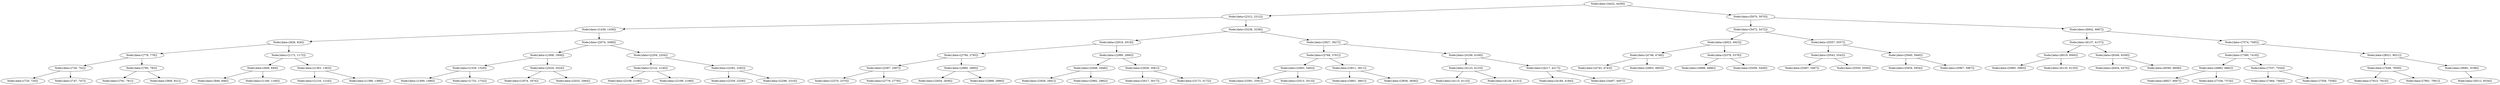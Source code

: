 digraph G{
1320840735 [label="Node{data=[4422, 4439]}"]
1320840735 -> 314921369
314921369 [label="Node{data=[2312, 2312]}"]
314921369 -> 1677099294
1677099294 [label="Node{data=[1439, 1439]}"]
1677099294 -> 1432737560
1432737560 [label="Node{data=[826, 826]}"]
1432737560 -> 1211269437
1211269437 [label="Node{data=[778, 778]}"]
1211269437 -> 1891846203
1891846203 [label="Node{data=[726, 742]}"]
1891846203 -> 661309772
661309772 [label="Node{data=[720, 720]}"]
1891846203 -> 1556875182
1556875182 [label="Node{data=[747, 747]}"]
1211269437 -> 11230819
11230819 [label="Node{data=[785, 785]}"]
11230819 -> 1782795485
1782795485 [label="Node{data=[781, 781]}"]
11230819 -> 454215792
454215792 [label="Node{data=[808, 821]}"]
1432737560 -> 668945867
668945867 [label="Node{data=[1172, 1172]}"]
668945867 -> 2111657749
2111657749 [label="Node{data=[849, 849]}"]
2111657749 -> 227072471
227072471 [label="Node{data=[846, 846]}"]
2111657749 -> 5554526
5554526 [label="Node{data=[1160, 1160]}"]
668945867 -> 1563981194
1563981194 [label="Node{data=[1363, 1363]}"]
1563981194 -> 1254810823
1254810823 [label="Node{data=[1216, 1216]}"]
1563981194 -> 29874728
29874728 [label="Node{data=[1388, 1388]}"]
1677099294 -> 666871167
666871167 [label="Node{data=[2074, 2089]}"]
666871167 -> 968163367
968163367 [label="Node{data=[1808, 1808]}"]
968163367 -> 616838922
616838922 [label="Node{data=[1529, 1529]}"]
616838922 -> 460173088
460173088 [label="Node{data=[1490, 1490]}"]
616838922 -> 1101227375
1101227375 [label="Node{data=[1732, 1732]}"]
968163367 -> 1351016772
1351016772 [label="Node{data=[2024, 2024]}"]
1351016772 -> 1434443833
1434443833 [label="Node{data=[1874, 1874]}"]
1351016772 -> 589123865
589123865 [label="Node{data=[2032, 2064]}"]
666871167 -> 2043658248
2043658248 [label="Node{data=[2204, 2204]}"]
2043658248 -> 514097844
514097844 [label="Node{data=[2122, 2140]}"]
514097844 -> 879806321
879806321 [label="Node{data=[2108, 2108]}"]
514097844 -> 2100088191
2100088191 [label="Node{data=[2199, 2199]}"]
2043658248 -> 2061802834
2061802834 [label="Node{data=[2282, 2282]}"]
2061802834 -> 1089409432
1089409432 [label="Node{data=[2259, 2259]}"]
2061802834 -> 1914052027
1914052027 [label="Node{data=[2296, 2310]}"]
314921369 -> 1774875059
1774875059 [label="Node{data=[3238, 3238]}"]
1774875059 -> 924483541
924483541 [label="Node{data=[2919, 2919]}"]
924483541 -> 255974271
255974271 [label="Node{data=[2794, 2795]}"]
255974271 -> 1308161257
1308161257 [label="Node{data=[2587, 2587]}"]
1308161257 -> 2005222156
2005222156 [label="Node{data=[2370, 2370]}"]
1308161257 -> 319123198
319123198 [label="Node{data=[2779, 2779]}"]
255974271 -> 304006594
304006594 [label="Node{data=[2860, 2860]}"]
304006594 -> 407577812
407577812 [label="Node{data=[2834, 2836]}"]
304006594 -> 1158388210
1158388210 [label="Node{data=[2888, 2890]}"]
924483541 -> 2109828403
2109828403 [label="Node{data=[2990, 2990]}"]
2109828403 -> 420841372
420841372 [label="Node{data=[2948, 2948]}"]
420841372 -> 1480162798
1480162798 [label="Node{data=[2926, 2941]}"]
420841372 -> 1097116434
1097116434 [label="Node{data=[2982, 2982]}"]
2109828403 -> 935001848
935001848 [label="Node{data=[3026, 3061]}"]
935001848 -> 44480244
44480244 [label="Node{data=[3017, 3017]}"]
935001848 -> 291728707
291728707 [label="Node{data=[3172, 3172]}"]
1774875059 -> 1966827590
1966827590 [label="Node{data=[3927, 3927]}"]
1966827590 -> 362157351
362157351 [label="Node{data=[3768, 3781]}"]
362157351 -> 581959799
581959799 [label="Node{data=[3483, 3483]}"]
581959799 -> 682846231
682846231 [label="Node{data=[3391, 3391]}"]
581959799 -> 107240479
107240479 [label="Node{data=[3513, 3513]}"]
362157351 -> 595480281
595480281 [label="Node{data=[3811, 3811]}"]
595480281 -> 32457081
32457081 [label="Node{data=[3801, 3801]}"]
595480281 -> 841966211
841966211 [label="Node{data=[3836, 3836]}"]
1966827590 -> 378487933
378487933 [label="Node{data=[4169, 4169]}"]
378487933 -> 1196869875
1196869875 [label="Node{data=[4123, 4123]}"]
1196869875 -> 1019854313
1019854313 [label="Node{data=[4115, 4115]}"]
1196869875 -> 1975249801
1975249801 [label="Node{data=[4126, 4131]}"]
378487933 -> 427554287
427554287 [label="Node{data=[4217, 4217]}"]
427554287 -> 1746642787
1746642787 [label="Node{data=[4184, 4184]}"]
427554287 -> 432826748
432826748 [label="Node{data=[4407, 4407]}"]
1320840735 -> 855715439
855715439 [label="Node{data=[5970, 5970]}"]
855715439 -> 1972597101
1972597101 [label="Node{data=[5472, 5472]}"]
1972597101 -> 1082580995
1082580995 [label="Node{data=[4923, 4923]}"]
1082580995 -> 981198566
981198566 [label="Node{data=[4748, 4748]}"]
981198566 -> 3392912
3392912 [label="Node{data=[4743, 4743]}"]
981198566 -> 1858454754
1858454754 [label="Node{data=[4903, 4903]}"]
1082580995 -> 422881217
422881217 [label="Node{data=[5378, 5378]}"]
422881217 -> 2090675927
2090675927 [label="Node{data=[4986, 4986]}"]
422881217 -> 1646033809
1646033809 [label="Node{data=[5458, 5458]}"]
1972597101 -> 574509540
574509540 [label="Node{data=[5557, 5557]}"]
574509540 -> 503902413
503902413 [label="Node{data=[5543, 5543]}"]
503902413 -> 192319053
192319053 [label="Node{data=[5487, 5487]}"]
503902413 -> 179809345
179809345 [label="Node{data=[5550, 5550]}"]
574509540 -> 1524006274
1524006274 [label="Node{data=[5940, 5940]}"]
1524006274 -> 50421901
50421901 [label="Node{data=[5934, 5934]}"]
1524006274 -> 1010467398
1010467398 [label="Node{data=[5967, 5967]}"]
855715439 -> 198767652
198767652 [label="Node{data=[6642, 6667]}"]
198767652 -> 1644929712
1644929712 [label="Node{data=[6137, 6137]}"]
1644929712 -> 1778824052
1778824052 [label="Node{data=[6019, 6060]}"]
1778824052 -> 46544064
46544064 [label="Node{data=[5995, 5995]}"]
1778824052 -> 1316198760
1316198760 [label="Node{data=[6135, 6135]}"]
1644929712 -> 1909636148
1909636148 [label="Node{data=[6546, 6558]}"]
1909636148 -> 781204585
781204585 [label="Node{data=[6454, 6470]}"]
1909636148 -> 499350863
499350863 [label="Node{data=[6590, 6608]}"]
198767652 -> 1328090950
1328090950 [label="Node{data=[7574, 7585]}"]
1328090950 -> 738081163
738081163 [label="Node{data=[7380, 7418]}"]
738081163 -> 77741033
77741033 [label="Node{data=[6882, 6882]}"]
77741033 -> 34412343
34412343 [label="Node{data=[6827, 6847]}"]
77741033 -> 98134799
98134799 [label="Node{data=[7338, 7374]}"]
738081163 -> 1597061214
1597061214 [label="Node{data=[7537, 7554]}"]
1597061214 -> 1247358242
1247358242 [label="Node{data=[7464, 7464]}"]
1597061214 -> 537341937
537341937 [label="Node{data=[7558, 7558]}"]
1328090950 -> 1850259949
1850259949 [label="Node{data=[8021, 8021]}"]
1850259949 -> 955097010
955097010 [label="Node{data=[7648, 7659]}"]
955097010 -> 1004438960
1004438960 [label="Node{data=[7615, 7615]}"]
955097010 -> 582962589
582962589 [label="Node{data=[7901, 7901]}"]
1850259949 -> 160632822
160632822 [label="Node{data=[9081, 9198]}"]
160632822 -> 1565987193
1565987193 [label="Node{data=[9212, 9334]}"]
}